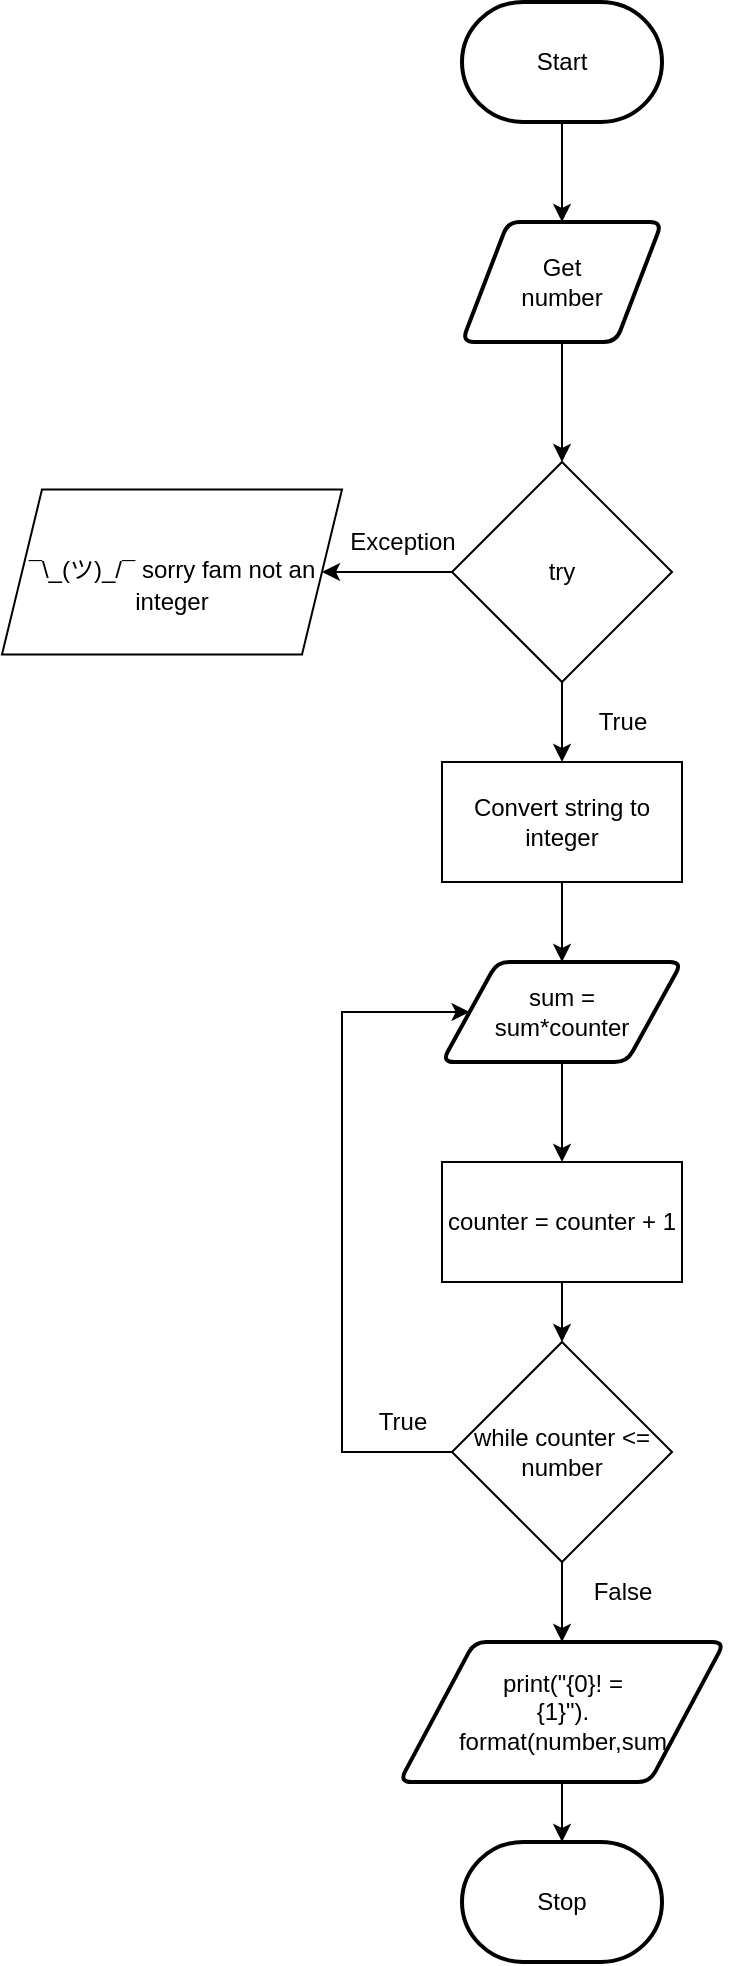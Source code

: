 <mxfile>
    <diagram id="pBK1guH4bu_zmOCUXD5L" name="Top Down">
        <mxGraphModel dx="434" dy="1550" grid="1" gridSize="10" guides="1" tooltips="1" connect="1" arrows="1" fold="1" page="1" pageScale="1" pageWidth="827" pageHeight="1169" math="0" shadow="0">
            <root>
                <mxCell id="0"/>
                <mxCell id="1" parent="0"/>
                <mxCell id="62" style="edgeStyle=none;html=1;" parent="1" source="3" target="61" edge="1">
                    <mxGeometry relative="1" as="geometry"/>
                </mxCell>
                <mxCell id="3" value="Get &lt;br&gt;number" style="shape=parallelogram;html=1;strokeWidth=2;perimeter=parallelogramPerimeter;whiteSpace=wrap;rounded=1;arcSize=12;size=0.23;" parent="1" vertex="1">
                    <mxGeometry x="370" y="-100" width="100" height="60" as="geometry"/>
                </mxCell>
                <mxCell id="6" value="Stop" style="strokeWidth=2;html=1;shape=mxgraph.flowchart.terminator;whiteSpace=wrap;" parent="1" vertex="1">
                    <mxGeometry x="370" y="710" width="100" height="60" as="geometry"/>
                </mxCell>
                <mxCell id="37" style="edgeStyle=none;html=1;entryX=0.5;entryY=0;entryDx=0;entryDy=0;" parent="1" source="33" target="3" edge="1">
                    <mxGeometry relative="1" as="geometry"/>
                </mxCell>
                <mxCell id="33" value="Start" style="strokeWidth=2;html=1;shape=mxgraph.flowchart.terminator;whiteSpace=wrap;" parent="1" vertex="1">
                    <mxGeometry x="370" y="-210" width="100" height="60" as="geometry"/>
                </mxCell>
                <mxCell id="75" style="edgeStyle=none;html=1;fontSize=12;" parent="1" source="40" target="55" edge="1">
                    <mxGeometry relative="1" as="geometry"/>
                </mxCell>
                <mxCell id="79" style="edgeStyle=elbowEdgeStyle;html=1;entryX=0;entryY=0.5;entryDx=0;entryDy=0;fontSize=12;rounded=0;exitX=0;exitY=0.5;exitDx=0;exitDy=0;" parent="1" source="40" target="70" edge="1">
                    <mxGeometry relative="1" as="geometry">
                        <Array as="points">
                            <mxPoint x="310" y="410"/>
                        </Array>
                    </mxGeometry>
                </mxCell>
                <mxCell id="40" value="while counter &amp;lt;= number" style="rhombus;whiteSpace=wrap;html=1;" parent="1" vertex="1">
                    <mxGeometry x="365" y="460" width="110" height="110" as="geometry"/>
                </mxCell>
                <mxCell id="57" style="edgeStyle=elbowEdgeStyle;html=1;" parent="1" source="55" target="6" edge="1">
                    <mxGeometry relative="1" as="geometry"/>
                </mxCell>
                <mxCell id="55" value="print(&quot;{0}! = &lt;br&gt;{1}&quot;).&lt;br&gt;format(number,sum" style="shape=parallelogram;html=1;strokeWidth=2;perimeter=parallelogramPerimeter;whiteSpace=wrap;rounded=1;arcSize=12;size=0.23;" parent="1" vertex="1">
                    <mxGeometry x="338.75" y="610" width="162.5" height="70" as="geometry"/>
                </mxCell>
                <mxCell id="59" value="True" style="text;html=1;align=center;verticalAlign=middle;resizable=0;points=[];autosize=1;strokeColor=none;fillColor=none;" parent="1" vertex="1">
                    <mxGeometry x="320" y="490" width="40" height="20" as="geometry"/>
                </mxCell>
                <mxCell id="63" style="edgeStyle=none;html=1;" parent="1" source="61" edge="1">
                    <mxGeometry relative="1" as="geometry">
                        <mxPoint x="300" y="75" as="targetPoint"/>
                    </mxGeometry>
                </mxCell>
                <mxCell id="67" style="edgeStyle=none;html=1;fontSize=12;" parent="1" source="61" target="66" edge="1">
                    <mxGeometry relative="1" as="geometry"/>
                </mxCell>
                <mxCell id="61" value="try" style="rhombus;whiteSpace=wrap;html=1;" parent="1" vertex="1">
                    <mxGeometry x="365" y="20" width="110" height="110" as="geometry"/>
                </mxCell>
                <mxCell id="64" value="Exception" style="text;html=1;align=center;verticalAlign=middle;resizable=0;points=[];autosize=1;strokeColor=none;fillColor=none;" parent="1" vertex="1">
                    <mxGeometry x="305" y="50" width="70" height="20" as="geometry"/>
                </mxCell>
                <mxCell id="65" value="&lt;h2 style=&quot;box-sizing: border-box ; line-height: 14px ; margin-top: 20px ; margin-bottom: 10px&quot;&gt;&lt;font face=&quot;arial, helvetica, open sans&quot;&gt;&lt;span style=&quot;font-size: 12px ; font-weight: 500&quot;&gt;¯\_(ツ)_/¯ sorry fam not an integer&lt;/span&gt;&lt;/font&gt;&lt;br&gt;&lt;/h2&gt;" style="shape=parallelogram;perimeter=parallelogramPerimeter;whiteSpace=wrap;html=1;fixedSize=1;" parent="1" vertex="1">
                    <mxGeometry x="140" y="33.75" width="170" height="82.5" as="geometry"/>
                </mxCell>
                <mxCell id="71" style="edgeStyle=none;html=1;entryX=0.5;entryY=0;entryDx=0;entryDy=0;fontSize=12;" parent="1" source="66" target="70" edge="1">
                    <mxGeometry relative="1" as="geometry"/>
                </mxCell>
                <mxCell id="66" value="Convert string to integer" style="rounded=0;whiteSpace=wrap;html=1;labelBackgroundColor=none;fontSize=12;" parent="1" vertex="1">
                    <mxGeometry x="360" y="170" width="120" height="60" as="geometry"/>
                </mxCell>
                <mxCell id="73" style="edgeStyle=none;html=1;fontSize=12;" parent="1" source="70" target="72" edge="1">
                    <mxGeometry relative="1" as="geometry"/>
                </mxCell>
                <mxCell id="70" value="sum = &lt;br&gt;sum*counter" style="shape=parallelogram;html=1;strokeWidth=2;perimeter=parallelogramPerimeter;whiteSpace=wrap;rounded=1;arcSize=12;size=0.23;" parent="1" vertex="1">
                    <mxGeometry x="360" y="270" width="120" height="50" as="geometry"/>
                </mxCell>
                <mxCell id="74" style="edgeStyle=none;html=1;fontSize=12;" parent="1" source="72" target="40" edge="1">
                    <mxGeometry relative="1" as="geometry"/>
                </mxCell>
                <mxCell id="72" value="counter = counter + 1" style="rounded=0;whiteSpace=wrap;html=1;labelBackgroundColor=none;fontSize=12;" parent="1" vertex="1">
                    <mxGeometry x="360" y="370" width="120" height="60" as="geometry"/>
                </mxCell>
                <mxCell id="76" value="False" style="text;html=1;align=center;verticalAlign=middle;resizable=0;points=[];autosize=1;strokeColor=none;fillColor=none;fontSize=12;" parent="1" vertex="1">
                    <mxGeometry x="430" y="575" width="40" height="20" as="geometry"/>
                </mxCell>
                <mxCell id="82" value="True" style="text;html=1;align=center;verticalAlign=middle;resizable=0;points=[];autosize=1;strokeColor=none;fillColor=none;" parent="1" vertex="1">
                    <mxGeometry x="430" y="140" width="40" height="20" as="geometry"/>
                </mxCell>
            </root>
        </mxGraphModel>
    </diagram>
</mxfile>